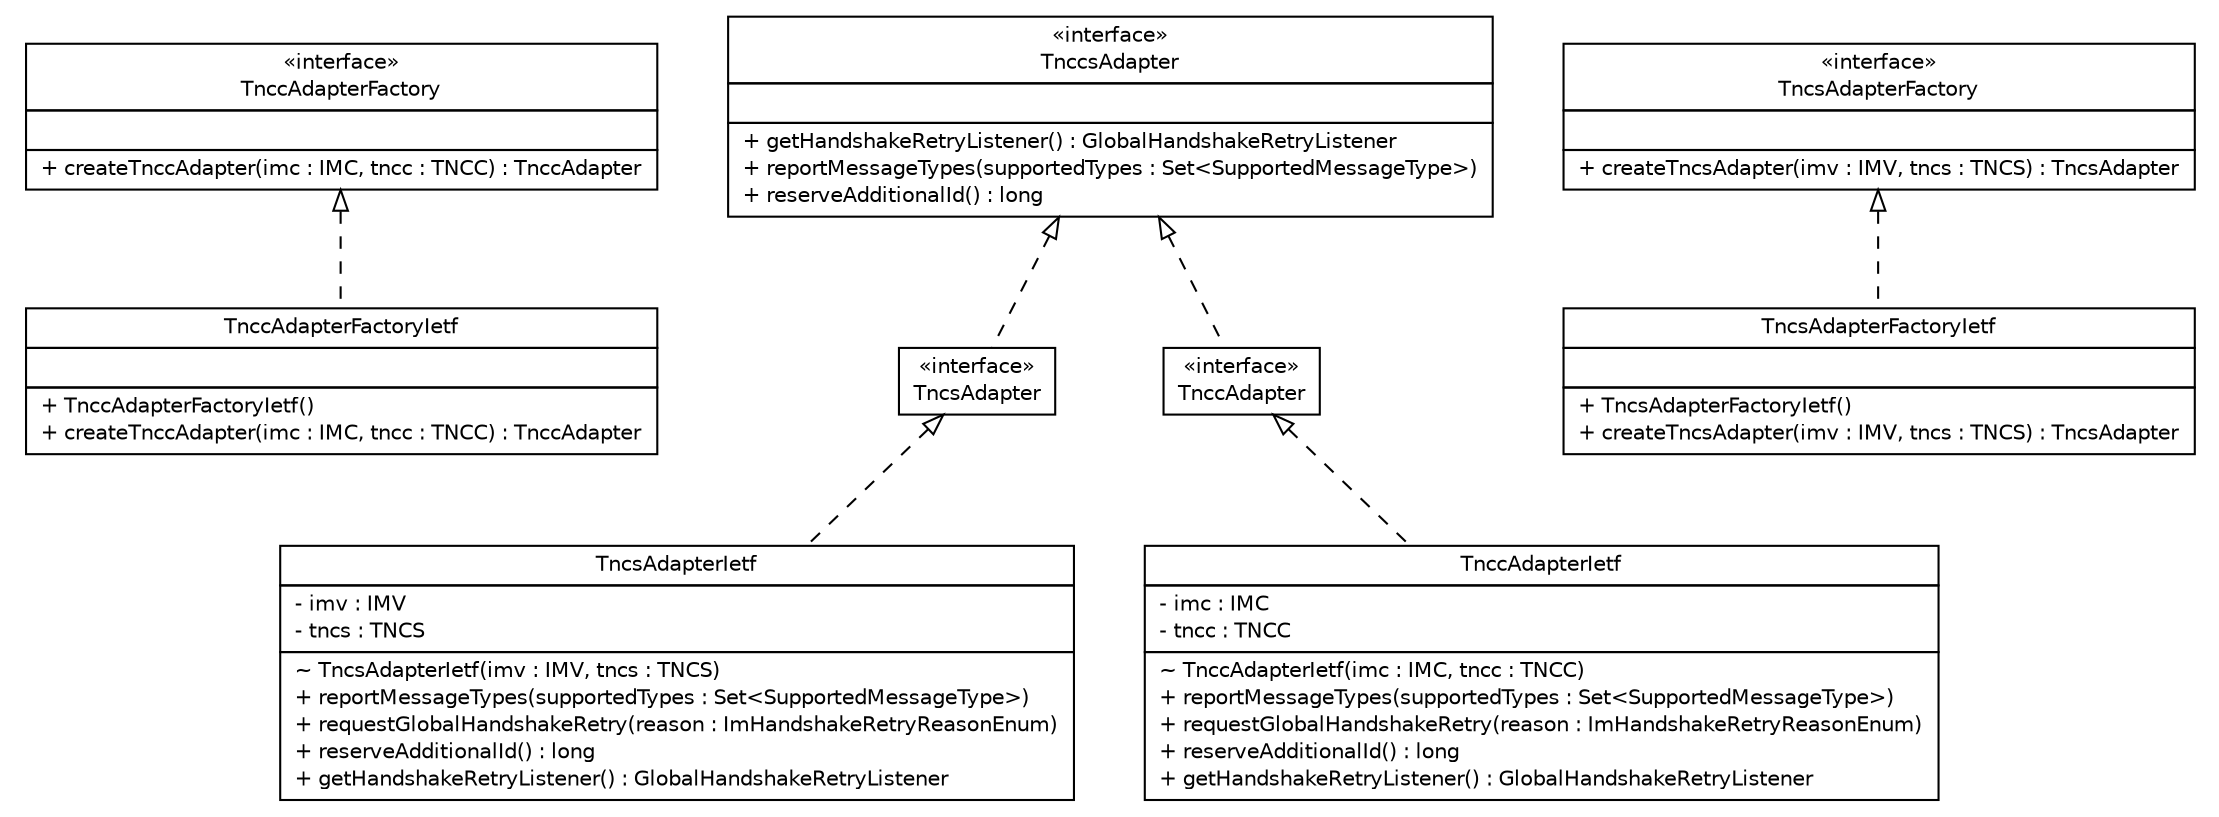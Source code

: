 #!/usr/local/bin/dot
#
# Class diagram 
# Generated by UMLGraph version R5_6 (http://www.umlgraph.org/)
#

digraph G {
	edge [fontname="Helvetica",fontsize=10,labelfontname="Helvetica",labelfontsize=10];
	node [fontname="Helvetica",fontsize=10,shape=plaintext];
	nodesep=0.25;
	ranksep=0.5;
	// de.hsbremen.tc.tnc.im.adapter.tnccs.TnccAdapterFactoryIetf
	c326 [label=<<table title="de.hsbremen.tc.tnc.im.adapter.tnccs.TnccAdapterFactoryIetf" border="0" cellborder="1" cellspacing="0" cellpadding="2" port="p" href="./TnccAdapterFactoryIetf.html">
		<tr><td><table border="0" cellspacing="0" cellpadding="1">
<tr><td align="center" balign="center"> TnccAdapterFactoryIetf </td></tr>
		</table></td></tr>
		<tr><td><table border="0" cellspacing="0" cellpadding="1">
<tr><td align="left" balign="left">  </td></tr>
		</table></td></tr>
		<tr><td><table border="0" cellspacing="0" cellpadding="1">
<tr><td align="left" balign="left"> + TnccAdapterFactoryIetf() </td></tr>
<tr><td align="left" balign="left"> + createTnccAdapter(imc : IMC, tncc : TNCC) : TnccAdapter </td></tr>
		</table></td></tr>
		</table>>, URL="./TnccAdapterFactoryIetf.html", fontname="Helvetica", fontcolor="black", fontsize=10.0];
	// de.hsbremen.tc.tnc.im.adapter.tnccs.TnccsAdapter
	c327 [label=<<table title="de.hsbremen.tc.tnc.im.adapter.tnccs.TnccsAdapter" border="0" cellborder="1" cellspacing="0" cellpadding="2" port="p" href="./TnccsAdapter.html">
		<tr><td><table border="0" cellspacing="0" cellpadding="1">
<tr><td align="center" balign="center"> &#171;interface&#187; </td></tr>
<tr><td align="center" balign="center"> TnccsAdapter </td></tr>
		</table></td></tr>
		<tr><td><table border="0" cellspacing="0" cellpadding="1">
<tr><td align="left" balign="left">  </td></tr>
		</table></td></tr>
		<tr><td><table border="0" cellspacing="0" cellpadding="1">
<tr><td align="left" balign="left"> + getHandshakeRetryListener() : GlobalHandshakeRetryListener </td></tr>
<tr><td align="left" balign="left"> + reportMessageTypes(supportedTypes : Set&lt;SupportedMessageType&gt;) </td></tr>
<tr><td align="left" balign="left"> + reserveAdditionalId() : long </td></tr>
		</table></td></tr>
		</table>>, URL="./TnccsAdapter.html", fontname="Helvetica", fontcolor="black", fontsize=10.0];
	// de.hsbremen.tc.tnc.im.adapter.tnccs.TncsAdapterIetf
	c328 [label=<<table title="de.hsbremen.tc.tnc.im.adapter.tnccs.TncsAdapterIetf" border="0" cellborder="1" cellspacing="0" cellpadding="2" port="p" href="./TncsAdapterIetf.html">
		<tr><td><table border="0" cellspacing="0" cellpadding="1">
<tr><td align="center" balign="center"> TncsAdapterIetf </td></tr>
		</table></td></tr>
		<tr><td><table border="0" cellspacing="0" cellpadding="1">
<tr><td align="left" balign="left"> - imv : IMV </td></tr>
<tr><td align="left" balign="left"> - tncs : TNCS </td></tr>
		</table></td></tr>
		<tr><td><table border="0" cellspacing="0" cellpadding="1">
<tr><td align="left" balign="left"> ~ TncsAdapterIetf(imv : IMV, tncs : TNCS) </td></tr>
<tr><td align="left" balign="left"> + reportMessageTypes(supportedTypes : Set&lt;SupportedMessageType&gt;) </td></tr>
<tr><td align="left" balign="left"> + requestGlobalHandshakeRetry(reason : ImHandshakeRetryReasonEnum) </td></tr>
<tr><td align="left" balign="left"> + reserveAdditionalId() : long </td></tr>
<tr><td align="left" balign="left"> + getHandshakeRetryListener() : GlobalHandshakeRetryListener </td></tr>
		</table></td></tr>
		</table>>, URL="./TncsAdapterIetf.html", fontname="Helvetica", fontcolor="black", fontsize=10.0];
	// de.hsbremen.tc.tnc.im.adapter.tnccs.TncsAdapterFactoryIetf
	c329 [label=<<table title="de.hsbremen.tc.tnc.im.adapter.tnccs.TncsAdapterFactoryIetf" border="0" cellborder="1" cellspacing="0" cellpadding="2" port="p" href="./TncsAdapterFactoryIetf.html">
		<tr><td><table border="0" cellspacing="0" cellpadding="1">
<tr><td align="center" balign="center"> TncsAdapterFactoryIetf </td></tr>
		</table></td></tr>
		<tr><td><table border="0" cellspacing="0" cellpadding="1">
<tr><td align="left" balign="left">  </td></tr>
		</table></td></tr>
		<tr><td><table border="0" cellspacing="0" cellpadding="1">
<tr><td align="left" balign="left"> + TncsAdapterFactoryIetf() </td></tr>
<tr><td align="left" balign="left"> + createTncsAdapter(imv : IMV, tncs : TNCS) : TncsAdapter </td></tr>
		</table></td></tr>
		</table>>, URL="./TncsAdapterFactoryIetf.html", fontname="Helvetica", fontcolor="black", fontsize=10.0];
	// de.hsbremen.tc.tnc.im.adapter.tnccs.TnccAdapterFactory
	c330 [label=<<table title="de.hsbremen.tc.tnc.im.adapter.tnccs.TnccAdapterFactory" border="0" cellborder="1" cellspacing="0" cellpadding="2" port="p" href="./TnccAdapterFactory.html">
		<tr><td><table border="0" cellspacing="0" cellpadding="1">
<tr><td align="center" balign="center"> &#171;interface&#187; </td></tr>
<tr><td align="center" balign="center"> TnccAdapterFactory </td></tr>
		</table></td></tr>
		<tr><td><table border="0" cellspacing="0" cellpadding="1">
<tr><td align="left" balign="left">  </td></tr>
		</table></td></tr>
		<tr><td><table border="0" cellspacing="0" cellpadding="1">
<tr><td align="left" balign="left"> + createTnccAdapter(imc : IMC, tncc : TNCC) : TnccAdapter </td></tr>
		</table></td></tr>
		</table>>, URL="./TnccAdapterFactory.html", fontname="Helvetica", fontcolor="black", fontsize=10.0];
	// de.hsbremen.tc.tnc.im.adapter.tnccs.TncsAdapterFactory
	c331 [label=<<table title="de.hsbremen.tc.tnc.im.adapter.tnccs.TncsAdapterFactory" border="0" cellborder="1" cellspacing="0" cellpadding="2" port="p" href="./TncsAdapterFactory.html">
		<tr><td><table border="0" cellspacing="0" cellpadding="1">
<tr><td align="center" balign="center"> &#171;interface&#187; </td></tr>
<tr><td align="center" balign="center"> TncsAdapterFactory </td></tr>
		</table></td></tr>
		<tr><td><table border="0" cellspacing="0" cellpadding="1">
<tr><td align="left" balign="left">  </td></tr>
		</table></td></tr>
		<tr><td><table border="0" cellspacing="0" cellpadding="1">
<tr><td align="left" balign="left"> + createTncsAdapter(imv : IMV, tncs : TNCS) : TncsAdapter </td></tr>
		</table></td></tr>
		</table>>, URL="./TncsAdapterFactory.html", fontname="Helvetica", fontcolor="black", fontsize=10.0];
	// de.hsbremen.tc.tnc.im.adapter.tnccs.TncsAdapter
	c332 [label=<<table title="de.hsbremen.tc.tnc.im.adapter.tnccs.TncsAdapter" border="0" cellborder="1" cellspacing="0" cellpadding="2" port="p" href="./TncsAdapter.html">
		<tr><td><table border="0" cellspacing="0" cellpadding="1">
<tr><td align="center" balign="center"> &#171;interface&#187; </td></tr>
<tr><td align="center" balign="center"> TncsAdapter </td></tr>
		</table></td></tr>
		</table>>, URL="./TncsAdapter.html", fontname="Helvetica", fontcolor="black", fontsize=10.0];
	// de.hsbremen.tc.tnc.im.adapter.tnccs.TnccAdapter
	c333 [label=<<table title="de.hsbremen.tc.tnc.im.adapter.tnccs.TnccAdapter" border="0" cellborder="1" cellspacing="0" cellpadding="2" port="p" href="./TnccAdapter.html">
		<tr><td><table border="0" cellspacing="0" cellpadding="1">
<tr><td align="center" balign="center"> &#171;interface&#187; </td></tr>
<tr><td align="center" balign="center"> TnccAdapter </td></tr>
		</table></td></tr>
		</table>>, URL="./TnccAdapter.html", fontname="Helvetica", fontcolor="black", fontsize=10.0];
	// de.hsbremen.tc.tnc.im.adapter.tnccs.TnccAdapterIetf
	c334 [label=<<table title="de.hsbremen.tc.tnc.im.adapter.tnccs.TnccAdapterIetf" border="0" cellborder="1" cellspacing="0" cellpadding="2" port="p" href="./TnccAdapterIetf.html">
		<tr><td><table border="0" cellspacing="0" cellpadding="1">
<tr><td align="center" balign="center"> TnccAdapterIetf </td></tr>
		</table></td></tr>
		<tr><td><table border="0" cellspacing="0" cellpadding="1">
<tr><td align="left" balign="left"> - imc : IMC </td></tr>
<tr><td align="left" balign="left"> - tncc : TNCC </td></tr>
		</table></td></tr>
		<tr><td><table border="0" cellspacing="0" cellpadding="1">
<tr><td align="left" balign="left"> ~ TnccAdapterIetf(imc : IMC, tncc : TNCC) </td></tr>
<tr><td align="left" balign="left"> + reportMessageTypes(supportedTypes : Set&lt;SupportedMessageType&gt;) </td></tr>
<tr><td align="left" balign="left"> + requestGlobalHandshakeRetry(reason : ImHandshakeRetryReasonEnum) </td></tr>
<tr><td align="left" balign="left"> + reserveAdditionalId() : long </td></tr>
<tr><td align="left" balign="left"> + getHandshakeRetryListener() : GlobalHandshakeRetryListener </td></tr>
		</table></td></tr>
		</table>>, URL="./TnccAdapterIetf.html", fontname="Helvetica", fontcolor="black", fontsize=10.0];
	//de.hsbremen.tc.tnc.im.adapter.tnccs.TnccAdapterFactoryIetf implements de.hsbremen.tc.tnc.im.adapter.tnccs.TnccAdapterFactory
	c330:p -> c326:p [dir=back,arrowtail=empty,style=dashed];
	//de.hsbremen.tc.tnc.im.adapter.tnccs.TncsAdapterIetf implements de.hsbremen.tc.tnc.im.adapter.tnccs.TncsAdapter
	c332:p -> c328:p [dir=back,arrowtail=empty,style=dashed];
	//de.hsbremen.tc.tnc.im.adapter.tnccs.TncsAdapterFactoryIetf implements de.hsbremen.tc.tnc.im.adapter.tnccs.TncsAdapterFactory
	c331:p -> c329:p [dir=back,arrowtail=empty,style=dashed];
	//de.hsbremen.tc.tnc.im.adapter.tnccs.TncsAdapter implements de.hsbremen.tc.tnc.im.adapter.tnccs.TnccsAdapter
	c327:p -> c332:p [dir=back,arrowtail=empty,style=dashed];
	//de.hsbremen.tc.tnc.im.adapter.tnccs.TnccAdapter implements de.hsbremen.tc.tnc.im.adapter.tnccs.TnccsAdapter
	c327:p -> c333:p [dir=back,arrowtail=empty,style=dashed];
	//de.hsbremen.tc.tnc.im.adapter.tnccs.TnccAdapterIetf implements de.hsbremen.tc.tnc.im.adapter.tnccs.TnccAdapter
	c333:p -> c334:p [dir=back,arrowtail=empty,style=dashed];
}

